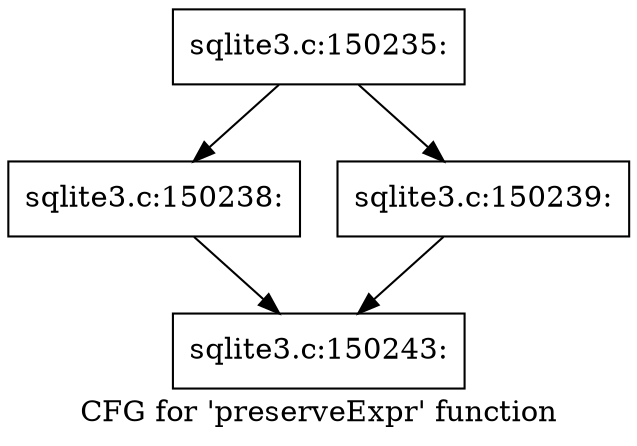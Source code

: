 digraph "CFG for 'preserveExpr' function" {
	label="CFG for 'preserveExpr' function";

	Node0x55c0f9a55700 [shape=record,label="{sqlite3.c:150235:}"];
	Node0x55c0f9a55700 -> Node0x55c0f9a59120;
	Node0x55c0f9a55700 -> Node0x55c0f9a59170;
	Node0x55c0f9a59120 [shape=record,label="{sqlite3.c:150238:}"];
	Node0x55c0f9a59120 -> Node0x55c0f65ec0e0;
	Node0x55c0f9a59170 [shape=record,label="{sqlite3.c:150239:}"];
	Node0x55c0f9a59170 -> Node0x55c0f65ec0e0;
	Node0x55c0f65ec0e0 [shape=record,label="{sqlite3.c:150243:}"];
}

